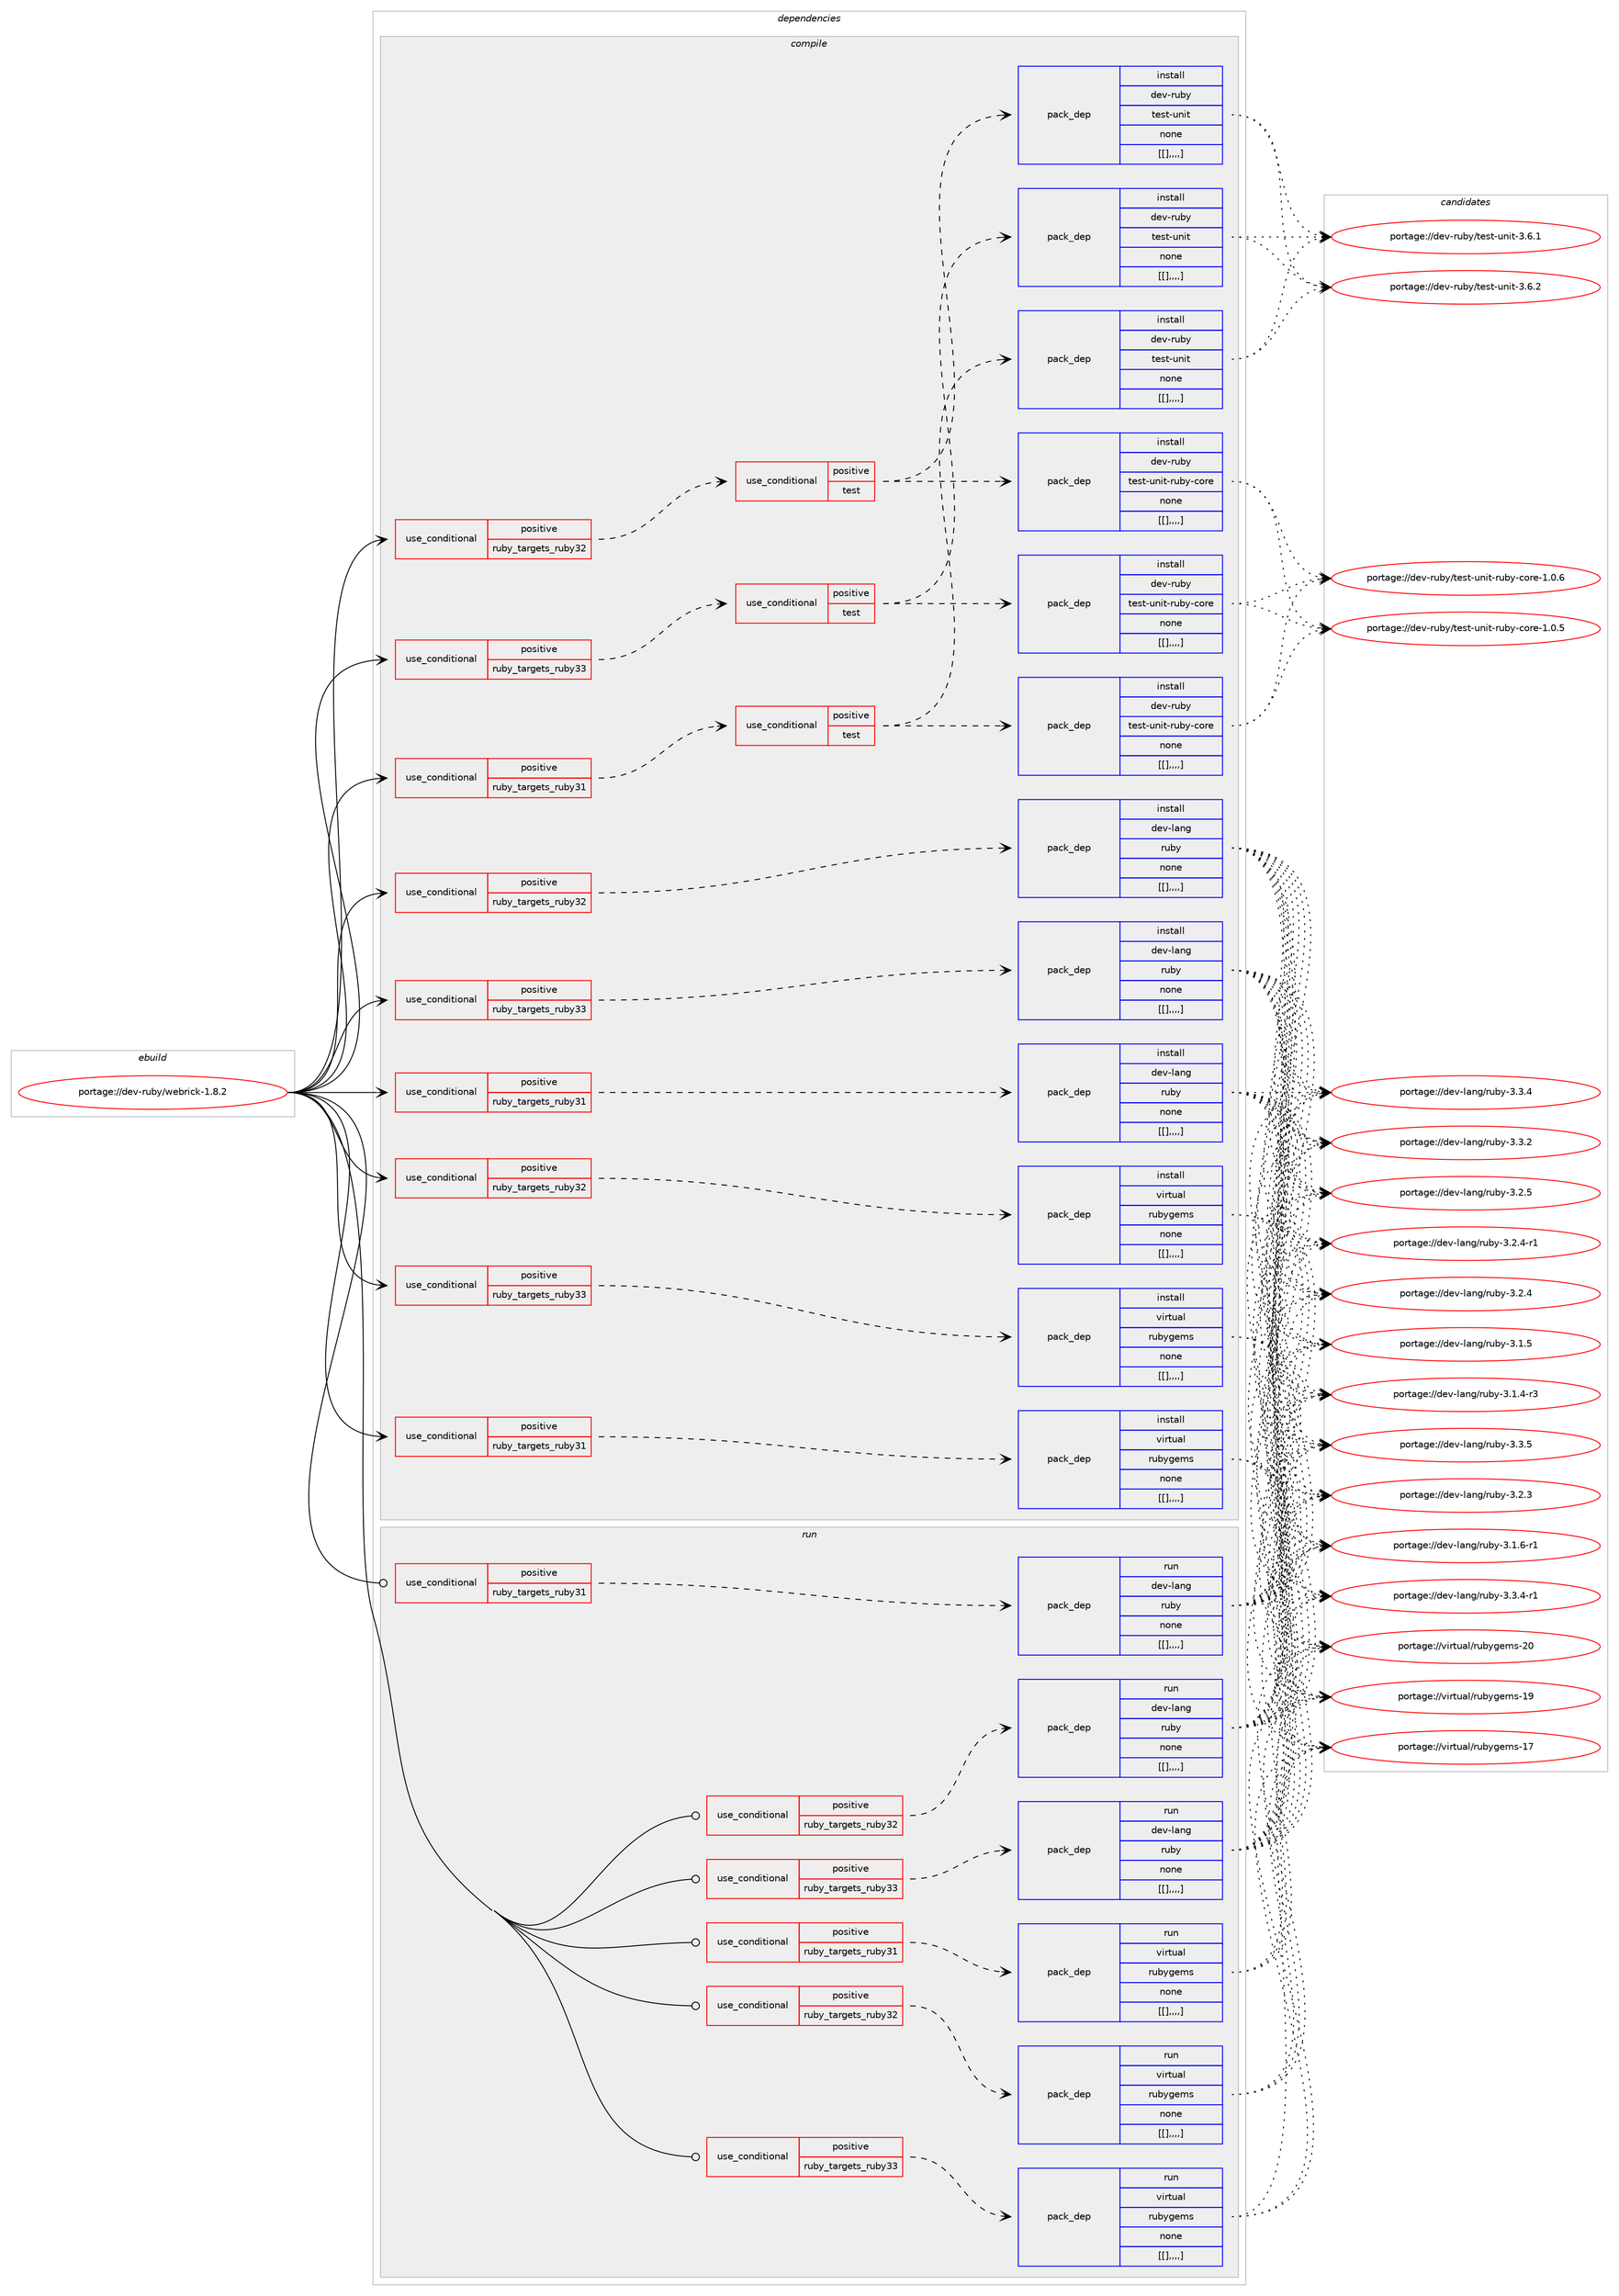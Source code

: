 digraph prolog {

# *************
# Graph options
# *************

newrank=true;
concentrate=true;
compound=true;
graph [rankdir=LR,fontname=Helvetica,fontsize=10,ranksep=1.5];#, ranksep=2.5, nodesep=0.2];
edge  [arrowhead=vee];
node  [fontname=Helvetica,fontsize=10];

# **********
# The ebuild
# **********

subgraph cluster_leftcol {
color=gray;
label=<<i>ebuild</i>>;
id [label="portage://dev-ruby/webrick-1.8.2", color=red, width=4, href="../dev-ruby/webrick-1.8.2.svg"];
}

# ****************
# The dependencies
# ****************

subgraph cluster_midcol {
color=gray;
label=<<i>dependencies</i>>;
subgraph cluster_compile {
fillcolor="#eeeeee";
style=filled;
label=<<i>compile</i>>;
subgraph cond63085 {
dependency219105 [label=<<TABLE BORDER="0" CELLBORDER="1" CELLSPACING="0" CELLPADDING="4"><TR><TD ROWSPAN="3" CELLPADDING="10">use_conditional</TD></TR><TR><TD>positive</TD></TR><TR><TD>ruby_targets_ruby31</TD></TR></TABLE>>, shape=none, color=red];
subgraph cond63096 {
dependency219130 [label=<<TABLE BORDER="0" CELLBORDER="1" CELLSPACING="0" CELLPADDING="4"><TR><TD ROWSPAN="3" CELLPADDING="10">use_conditional</TD></TR><TR><TD>positive</TD></TR><TR><TD>test</TD></TR></TABLE>>, shape=none, color=red];
subgraph pack154553 {
dependency219131 [label=<<TABLE BORDER="0" CELLBORDER="1" CELLSPACING="0" CELLPADDING="4" WIDTH="220"><TR><TD ROWSPAN="6" CELLPADDING="30">pack_dep</TD></TR><TR><TD WIDTH="110">install</TD></TR><TR><TD>dev-ruby</TD></TR><TR><TD>test-unit</TD></TR><TR><TD>none</TD></TR><TR><TD>[[],,,,]</TD></TR></TABLE>>, shape=none, color=blue];
}
dependency219130:e -> dependency219131:w [weight=20,style="dashed",arrowhead="vee"];
subgraph pack154557 {
dependency219174 [label=<<TABLE BORDER="0" CELLBORDER="1" CELLSPACING="0" CELLPADDING="4" WIDTH="220"><TR><TD ROWSPAN="6" CELLPADDING="30">pack_dep</TD></TR><TR><TD WIDTH="110">install</TD></TR><TR><TD>dev-ruby</TD></TR><TR><TD>test-unit-ruby-core</TD></TR><TR><TD>none</TD></TR><TR><TD>[[],,,,]</TD></TR></TABLE>>, shape=none, color=blue];
}
dependency219130:e -> dependency219174:w [weight=20,style="dashed",arrowhead="vee"];
}
dependency219105:e -> dependency219130:w [weight=20,style="dashed",arrowhead="vee"];
}
id:e -> dependency219105:w [weight=20,style="solid",arrowhead="vee"];
subgraph cond63153 {
dependency219276 [label=<<TABLE BORDER="0" CELLBORDER="1" CELLSPACING="0" CELLPADDING="4"><TR><TD ROWSPAN="3" CELLPADDING="10">use_conditional</TD></TR><TR><TD>positive</TD></TR><TR><TD>ruby_targets_ruby31</TD></TR></TABLE>>, shape=none, color=red];
subgraph pack154658 {
dependency219351 [label=<<TABLE BORDER="0" CELLBORDER="1" CELLSPACING="0" CELLPADDING="4" WIDTH="220"><TR><TD ROWSPAN="6" CELLPADDING="30">pack_dep</TD></TR><TR><TD WIDTH="110">install</TD></TR><TR><TD>dev-lang</TD></TR><TR><TD>ruby</TD></TR><TR><TD>none</TD></TR><TR><TD>[[],,,,]</TD></TR></TABLE>>, shape=none, color=blue];
}
dependency219276:e -> dependency219351:w [weight=20,style="dashed",arrowhead="vee"];
}
id:e -> dependency219276:w [weight=20,style="solid",arrowhead="vee"];
subgraph cond63230 {
dependency219400 [label=<<TABLE BORDER="0" CELLBORDER="1" CELLSPACING="0" CELLPADDING="4"><TR><TD ROWSPAN="3" CELLPADDING="10">use_conditional</TD></TR><TR><TD>positive</TD></TR><TR><TD>ruby_targets_ruby31</TD></TR></TABLE>>, shape=none, color=red];
subgraph pack154695 {
dependency219404 [label=<<TABLE BORDER="0" CELLBORDER="1" CELLSPACING="0" CELLPADDING="4" WIDTH="220"><TR><TD ROWSPAN="6" CELLPADDING="30">pack_dep</TD></TR><TR><TD WIDTH="110">install</TD></TR><TR><TD>virtual</TD></TR><TR><TD>rubygems</TD></TR><TR><TD>none</TD></TR><TR><TD>[[],,,,]</TD></TR></TABLE>>, shape=none, color=blue];
}
dependency219400:e -> dependency219404:w [weight=20,style="dashed",arrowhead="vee"];
}
id:e -> dependency219400:w [weight=20,style="solid",arrowhead="vee"];
subgraph cond63237 {
dependency219454 [label=<<TABLE BORDER="0" CELLBORDER="1" CELLSPACING="0" CELLPADDING="4"><TR><TD ROWSPAN="3" CELLPADDING="10">use_conditional</TD></TR><TR><TD>positive</TD></TR><TR><TD>ruby_targets_ruby32</TD></TR></TABLE>>, shape=none, color=red];
subgraph cond63255 {
dependency219462 [label=<<TABLE BORDER="0" CELLBORDER="1" CELLSPACING="0" CELLPADDING="4"><TR><TD ROWSPAN="3" CELLPADDING="10">use_conditional</TD></TR><TR><TD>positive</TD></TR><TR><TD>test</TD></TR></TABLE>>, shape=none, color=red];
subgraph pack154726 {
dependency219466 [label=<<TABLE BORDER="0" CELLBORDER="1" CELLSPACING="0" CELLPADDING="4" WIDTH="220"><TR><TD ROWSPAN="6" CELLPADDING="30">pack_dep</TD></TR><TR><TD WIDTH="110">install</TD></TR><TR><TD>dev-ruby</TD></TR><TR><TD>test-unit</TD></TR><TR><TD>none</TD></TR><TR><TD>[[],,,,]</TD></TR></TABLE>>, shape=none, color=blue];
}
dependency219462:e -> dependency219466:w [weight=20,style="dashed",arrowhead="vee"];
subgraph pack154730 {
dependency219469 [label=<<TABLE BORDER="0" CELLBORDER="1" CELLSPACING="0" CELLPADDING="4" WIDTH="220"><TR><TD ROWSPAN="6" CELLPADDING="30">pack_dep</TD></TR><TR><TD WIDTH="110">install</TD></TR><TR><TD>dev-ruby</TD></TR><TR><TD>test-unit-ruby-core</TD></TR><TR><TD>none</TD></TR><TR><TD>[[],,,,]</TD></TR></TABLE>>, shape=none, color=blue];
}
dependency219462:e -> dependency219469:w [weight=20,style="dashed",arrowhead="vee"];
}
dependency219454:e -> dependency219462:w [weight=20,style="dashed",arrowhead="vee"];
}
id:e -> dependency219454:w [weight=20,style="solid",arrowhead="vee"];
subgraph cond63266 {
dependency219512 [label=<<TABLE BORDER="0" CELLBORDER="1" CELLSPACING="0" CELLPADDING="4"><TR><TD ROWSPAN="3" CELLPADDING="10">use_conditional</TD></TR><TR><TD>positive</TD></TR><TR><TD>ruby_targets_ruby32</TD></TR></TABLE>>, shape=none, color=red];
subgraph pack154756 {
dependency219518 [label=<<TABLE BORDER="0" CELLBORDER="1" CELLSPACING="0" CELLPADDING="4" WIDTH="220"><TR><TD ROWSPAN="6" CELLPADDING="30">pack_dep</TD></TR><TR><TD WIDTH="110">install</TD></TR><TR><TD>dev-lang</TD></TR><TR><TD>ruby</TD></TR><TR><TD>none</TD></TR><TR><TD>[[],,,,]</TD></TR></TABLE>>, shape=none, color=blue];
}
dependency219512:e -> dependency219518:w [weight=20,style="dashed",arrowhead="vee"];
}
id:e -> dependency219512:w [weight=20,style="solid",arrowhead="vee"];
subgraph cond63287 {
dependency219543 [label=<<TABLE BORDER="0" CELLBORDER="1" CELLSPACING="0" CELLPADDING="4"><TR><TD ROWSPAN="3" CELLPADDING="10">use_conditional</TD></TR><TR><TD>positive</TD></TR><TR><TD>ruby_targets_ruby32</TD></TR></TABLE>>, shape=none, color=red];
subgraph pack154791 {
dependency219621 [label=<<TABLE BORDER="0" CELLBORDER="1" CELLSPACING="0" CELLPADDING="4" WIDTH="220"><TR><TD ROWSPAN="6" CELLPADDING="30">pack_dep</TD></TR><TR><TD WIDTH="110">install</TD></TR><TR><TD>virtual</TD></TR><TR><TD>rubygems</TD></TR><TR><TD>none</TD></TR><TR><TD>[[],,,,]</TD></TR></TABLE>>, shape=none, color=blue];
}
dependency219543:e -> dependency219621:w [weight=20,style="dashed",arrowhead="vee"];
}
id:e -> dependency219543:w [weight=20,style="solid",arrowhead="vee"];
subgraph cond63352 {
dependency219692 [label=<<TABLE BORDER="0" CELLBORDER="1" CELLSPACING="0" CELLPADDING="4"><TR><TD ROWSPAN="3" CELLPADDING="10">use_conditional</TD></TR><TR><TD>positive</TD></TR><TR><TD>ruby_targets_ruby33</TD></TR></TABLE>>, shape=none, color=red];
subgraph cond63380 {
dependency219739 [label=<<TABLE BORDER="0" CELLBORDER="1" CELLSPACING="0" CELLPADDING="4"><TR><TD ROWSPAN="3" CELLPADDING="10">use_conditional</TD></TR><TR><TD>positive</TD></TR><TR><TD>test</TD></TR></TABLE>>, shape=none, color=red];
subgraph pack154880 {
dependency219741 [label=<<TABLE BORDER="0" CELLBORDER="1" CELLSPACING="0" CELLPADDING="4" WIDTH="220"><TR><TD ROWSPAN="6" CELLPADDING="30">pack_dep</TD></TR><TR><TD WIDTH="110">install</TD></TR><TR><TD>dev-ruby</TD></TR><TR><TD>test-unit</TD></TR><TR><TD>none</TD></TR><TR><TD>[[],,,,]</TD></TR></TABLE>>, shape=none, color=blue];
}
dependency219739:e -> dependency219741:w [weight=20,style="dashed",arrowhead="vee"];
subgraph pack154904 {
dependency219781 [label=<<TABLE BORDER="0" CELLBORDER="1" CELLSPACING="0" CELLPADDING="4" WIDTH="220"><TR><TD ROWSPAN="6" CELLPADDING="30">pack_dep</TD></TR><TR><TD WIDTH="110">install</TD></TR><TR><TD>dev-ruby</TD></TR><TR><TD>test-unit-ruby-core</TD></TR><TR><TD>none</TD></TR><TR><TD>[[],,,,]</TD></TR></TABLE>>, shape=none, color=blue];
}
dependency219739:e -> dependency219781:w [weight=20,style="dashed",arrowhead="vee"];
}
dependency219692:e -> dependency219739:w [weight=20,style="dashed",arrowhead="vee"];
}
id:e -> dependency219692:w [weight=20,style="solid",arrowhead="vee"];
subgraph cond63456 {
dependency219930 [label=<<TABLE BORDER="0" CELLBORDER="1" CELLSPACING="0" CELLPADDING="4"><TR><TD ROWSPAN="3" CELLPADDING="10">use_conditional</TD></TR><TR><TD>positive</TD></TR><TR><TD>ruby_targets_ruby33</TD></TR></TABLE>>, shape=none, color=red];
subgraph pack154996 {
dependency219980 [label=<<TABLE BORDER="0" CELLBORDER="1" CELLSPACING="0" CELLPADDING="4" WIDTH="220"><TR><TD ROWSPAN="6" CELLPADDING="30">pack_dep</TD></TR><TR><TD WIDTH="110">install</TD></TR><TR><TD>dev-lang</TD></TR><TR><TD>ruby</TD></TR><TR><TD>none</TD></TR><TR><TD>[[],,,,]</TD></TR></TABLE>>, shape=none, color=blue];
}
dependency219930:e -> dependency219980:w [weight=20,style="dashed",arrowhead="vee"];
}
id:e -> dependency219930:w [weight=20,style="solid",arrowhead="vee"];
subgraph cond63494 {
dependency219983 [label=<<TABLE BORDER="0" CELLBORDER="1" CELLSPACING="0" CELLPADDING="4"><TR><TD ROWSPAN="3" CELLPADDING="10">use_conditional</TD></TR><TR><TD>positive</TD></TR><TR><TD>ruby_targets_ruby33</TD></TR></TABLE>>, shape=none, color=red];
subgraph pack155010 {
dependency219986 [label=<<TABLE BORDER="0" CELLBORDER="1" CELLSPACING="0" CELLPADDING="4" WIDTH="220"><TR><TD ROWSPAN="6" CELLPADDING="30">pack_dep</TD></TR><TR><TD WIDTH="110">install</TD></TR><TR><TD>virtual</TD></TR><TR><TD>rubygems</TD></TR><TR><TD>none</TD></TR><TR><TD>[[],,,,]</TD></TR></TABLE>>, shape=none, color=blue];
}
dependency219983:e -> dependency219986:w [weight=20,style="dashed",arrowhead="vee"];
}
id:e -> dependency219983:w [weight=20,style="solid",arrowhead="vee"];
}
subgraph cluster_compileandrun {
fillcolor="#eeeeee";
style=filled;
label=<<i>compile and run</i>>;
}
subgraph cluster_run {
fillcolor="#eeeeee";
style=filled;
label=<<i>run</i>>;
subgraph cond63515 {
dependency220095 [label=<<TABLE BORDER="0" CELLBORDER="1" CELLSPACING="0" CELLPADDING="4"><TR><TD ROWSPAN="3" CELLPADDING="10">use_conditional</TD></TR><TR><TD>positive</TD></TR><TR><TD>ruby_targets_ruby31</TD></TR></TABLE>>, shape=none, color=red];
subgraph pack155070 {
dependency220132 [label=<<TABLE BORDER="0" CELLBORDER="1" CELLSPACING="0" CELLPADDING="4" WIDTH="220"><TR><TD ROWSPAN="6" CELLPADDING="30">pack_dep</TD></TR><TR><TD WIDTH="110">run</TD></TR><TR><TD>dev-lang</TD></TR><TR><TD>ruby</TD></TR><TR><TD>none</TD></TR><TR><TD>[[],,,,]</TD></TR></TABLE>>, shape=none, color=blue];
}
dependency220095:e -> dependency220132:w [weight=20,style="dashed",arrowhead="vee"];
}
id:e -> dependency220095:w [weight=20,style="solid",arrowhead="odot"];
subgraph cond63557 {
dependency220169 [label=<<TABLE BORDER="0" CELLBORDER="1" CELLSPACING="0" CELLPADDING="4"><TR><TD ROWSPAN="3" CELLPADDING="10">use_conditional</TD></TR><TR><TD>positive</TD></TR><TR><TD>ruby_targets_ruby31</TD></TR></TABLE>>, shape=none, color=red];
subgraph pack155118 {
dependency220207 [label=<<TABLE BORDER="0" CELLBORDER="1" CELLSPACING="0" CELLPADDING="4" WIDTH="220"><TR><TD ROWSPAN="6" CELLPADDING="30">pack_dep</TD></TR><TR><TD WIDTH="110">run</TD></TR><TR><TD>virtual</TD></TR><TR><TD>rubygems</TD></TR><TR><TD>none</TD></TR><TR><TD>[[],,,,]</TD></TR></TABLE>>, shape=none, color=blue];
}
dependency220169:e -> dependency220207:w [weight=20,style="dashed",arrowhead="vee"];
}
id:e -> dependency220169:w [weight=20,style="solid",arrowhead="odot"];
subgraph cond63617 {
dependency220281 [label=<<TABLE BORDER="0" CELLBORDER="1" CELLSPACING="0" CELLPADDING="4"><TR><TD ROWSPAN="3" CELLPADDING="10">use_conditional</TD></TR><TR><TD>positive</TD></TR><TR><TD>ruby_targets_ruby32</TD></TR></TABLE>>, shape=none, color=red];
subgraph pack155177 {
dependency220284 [label=<<TABLE BORDER="0" CELLBORDER="1" CELLSPACING="0" CELLPADDING="4" WIDTH="220"><TR><TD ROWSPAN="6" CELLPADDING="30">pack_dep</TD></TR><TR><TD WIDTH="110">run</TD></TR><TR><TD>dev-lang</TD></TR><TR><TD>ruby</TD></TR><TR><TD>none</TD></TR><TR><TD>[[],,,,]</TD></TR></TABLE>>, shape=none, color=blue];
}
dependency220281:e -> dependency220284:w [weight=20,style="dashed",arrowhead="vee"];
}
id:e -> dependency220281:w [weight=20,style="solid",arrowhead="odot"];
subgraph cond63631 {
dependency220306 [label=<<TABLE BORDER="0" CELLBORDER="1" CELLSPACING="0" CELLPADDING="4"><TR><TD ROWSPAN="3" CELLPADDING="10">use_conditional</TD></TR><TR><TD>positive</TD></TR><TR><TD>ruby_targets_ruby32</TD></TR></TABLE>>, shape=none, color=red];
subgraph pack155193 {
dependency220328 [label=<<TABLE BORDER="0" CELLBORDER="1" CELLSPACING="0" CELLPADDING="4" WIDTH="220"><TR><TD ROWSPAN="6" CELLPADDING="30">pack_dep</TD></TR><TR><TD WIDTH="110">run</TD></TR><TR><TD>virtual</TD></TR><TR><TD>rubygems</TD></TR><TR><TD>none</TD></TR><TR><TD>[[],,,,]</TD></TR></TABLE>>, shape=none, color=blue];
}
dependency220306:e -> dependency220328:w [weight=20,style="dashed",arrowhead="vee"];
}
id:e -> dependency220306:w [weight=20,style="solid",arrowhead="odot"];
subgraph cond63644 {
dependency220351 [label=<<TABLE BORDER="0" CELLBORDER="1" CELLSPACING="0" CELLPADDING="4"><TR><TD ROWSPAN="3" CELLPADDING="10">use_conditional</TD></TR><TR><TD>positive</TD></TR><TR><TD>ruby_targets_ruby33</TD></TR></TABLE>>, shape=none, color=red];
subgraph pack155232 {
dependency220384 [label=<<TABLE BORDER="0" CELLBORDER="1" CELLSPACING="0" CELLPADDING="4" WIDTH="220"><TR><TD ROWSPAN="6" CELLPADDING="30">pack_dep</TD></TR><TR><TD WIDTH="110">run</TD></TR><TR><TD>dev-lang</TD></TR><TR><TD>ruby</TD></TR><TR><TD>none</TD></TR><TR><TD>[[],,,,]</TD></TR></TABLE>>, shape=none, color=blue];
}
dependency220351:e -> dependency220384:w [weight=20,style="dashed",arrowhead="vee"];
}
id:e -> dependency220351:w [weight=20,style="solid",arrowhead="odot"];
subgraph cond63665 {
dependency220463 [label=<<TABLE BORDER="0" CELLBORDER="1" CELLSPACING="0" CELLPADDING="4"><TR><TD ROWSPAN="3" CELLPADDING="10">use_conditional</TD></TR><TR><TD>positive</TD></TR><TR><TD>ruby_targets_ruby33</TD></TR></TABLE>>, shape=none, color=red];
subgraph pack155307 {
dependency220466 [label=<<TABLE BORDER="0" CELLBORDER="1" CELLSPACING="0" CELLPADDING="4" WIDTH="220"><TR><TD ROWSPAN="6" CELLPADDING="30">pack_dep</TD></TR><TR><TD WIDTH="110">run</TD></TR><TR><TD>virtual</TD></TR><TR><TD>rubygems</TD></TR><TR><TD>none</TD></TR><TR><TD>[[],,,,]</TD></TR></TABLE>>, shape=none, color=blue];
}
dependency220463:e -> dependency220466:w [weight=20,style="dashed",arrowhead="vee"];
}
id:e -> dependency220463:w [weight=20,style="solid",arrowhead="odot"];
}
}

# **************
# The candidates
# **************

subgraph cluster_choices {
rank=same;
color=gray;
label=<<i>candidates</i>>;

subgraph choice154887 {
color=black;
nodesep=1;
choice10010111845114117981214711610111511645117110105116455146544650 [label="portage://dev-ruby/test-unit-3.6.2", color=red, width=4,href="../dev-ruby/test-unit-3.6.2.svg"];
choice10010111845114117981214711610111511645117110105116455146544649 [label="portage://dev-ruby/test-unit-3.6.1", color=red, width=4,href="../dev-ruby/test-unit-3.6.1.svg"];
dependency219131:e -> choice10010111845114117981214711610111511645117110105116455146544650:w [style=dotted,weight="100"];
dependency219131:e -> choice10010111845114117981214711610111511645117110105116455146544649:w [style=dotted,weight="100"];
}
subgraph choice154900 {
color=black;
nodesep=1;
choice1001011184511411798121471161011151164511711010511645114117981214599111114101454946484654 [label="portage://dev-ruby/test-unit-ruby-core-1.0.6", color=red, width=4,href="../dev-ruby/test-unit-ruby-core-1.0.6.svg"];
choice1001011184511411798121471161011151164511711010511645114117981214599111114101454946484653 [label="portage://dev-ruby/test-unit-ruby-core-1.0.5", color=red, width=4,href="../dev-ruby/test-unit-ruby-core-1.0.5.svg"];
dependency219174:e -> choice1001011184511411798121471161011151164511711010511645114117981214599111114101454946484654:w [style=dotted,weight="100"];
dependency219174:e -> choice1001011184511411798121471161011151164511711010511645114117981214599111114101454946484653:w [style=dotted,weight="100"];
}
subgraph choice154904 {
color=black;
nodesep=1;
choice10010111845108971101034711411798121455146514653 [label="portage://dev-lang/ruby-3.3.5", color=red, width=4,href="../dev-lang/ruby-3.3.5.svg"];
choice100101118451089711010347114117981214551465146524511449 [label="portage://dev-lang/ruby-3.3.4-r1", color=red, width=4,href="../dev-lang/ruby-3.3.4-r1.svg"];
choice10010111845108971101034711411798121455146514652 [label="portage://dev-lang/ruby-3.3.4", color=red, width=4,href="../dev-lang/ruby-3.3.4.svg"];
choice10010111845108971101034711411798121455146514650 [label="portage://dev-lang/ruby-3.3.2", color=red, width=4,href="../dev-lang/ruby-3.3.2.svg"];
choice10010111845108971101034711411798121455146504653 [label="portage://dev-lang/ruby-3.2.5", color=red, width=4,href="../dev-lang/ruby-3.2.5.svg"];
choice100101118451089711010347114117981214551465046524511449 [label="portage://dev-lang/ruby-3.2.4-r1", color=red, width=4,href="../dev-lang/ruby-3.2.4-r1.svg"];
choice10010111845108971101034711411798121455146504652 [label="portage://dev-lang/ruby-3.2.4", color=red, width=4,href="../dev-lang/ruby-3.2.4.svg"];
choice10010111845108971101034711411798121455146504651 [label="portage://dev-lang/ruby-3.2.3", color=red, width=4,href="../dev-lang/ruby-3.2.3.svg"];
choice100101118451089711010347114117981214551464946544511449 [label="portage://dev-lang/ruby-3.1.6-r1", color=red, width=4,href="../dev-lang/ruby-3.1.6-r1.svg"];
choice10010111845108971101034711411798121455146494653 [label="portage://dev-lang/ruby-3.1.5", color=red, width=4,href="../dev-lang/ruby-3.1.5.svg"];
choice100101118451089711010347114117981214551464946524511451 [label="portage://dev-lang/ruby-3.1.4-r3", color=red, width=4,href="../dev-lang/ruby-3.1.4-r3.svg"];
dependency219351:e -> choice10010111845108971101034711411798121455146514653:w [style=dotted,weight="100"];
dependency219351:e -> choice100101118451089711010347114117981214551465146524511449:w [style=dotted,weight="100"];
dependency219351:e -> choice10010111845108971101034711411798121455146514652:w [style=dotted,weight="100"];
dependency219351:e -> choice10010111845108971101034711411798121455146514650:w [style=dotted,weight="100"];
dependency219351:e -> choice10010111845108971101034711411798121455146504653:w [style=dotted,weight="100"];
dependency219351:e -> choice100101118451089711010347114117981214551465046524511449:w [style=dotted,weight="100"];
dependency219351:e -> choice10010111845108971101034711411798121455146504652:w [style=dotted,weight="100"];
dependency219351:e -> choice10010111845108971101034711411798121455146504651:w [style=dotted,weight="100"];
dependency219351:e -> choice100101118451089711010347114117981214551464946544511449:w [style=dotted,weight="100"];
dependency219351:e -> choice10010111845108971101034711411798121455146494653:w [style=dotted,weight="100"];
dependency219351:e -> choice100101118451089711010347114117981214551464946524511451:w [style=dotted,weight="100"];
}
subgraph choice154961 {
color=black;
nodesep=1;
choice118105114116117971084711411798121103101109115455048 [label="portage://virtual/rubygems-20", color=red, width=4,href="../virtual/rubygems-20.svg"];
choice118105114116117971084711411798121103101109115454957 [label="portage://virtual/rubygems-19", color=red, width=4,href="../virtual/rubygems-19.svg"];
choice118105114116117971084711411798121103101109115454955 [label="portage://virtual/rubygems-17", color=red, width=4,href="../virtual/rubygems-17.svg"];
dependency219404:e -> choice118105114116117971084711411798121103101109115455048:w [style=dotted,weight="100"];
dependency219404:e -> choice118105114116117971084711411798121103101109115454957:w [style=dotted,weight="100"];
dependency219404:e -> choice118105114116117971084711411798121103101109115454955:w [style=dotted,weight="100"];
}
subgraph choice154965 {
color=black;
nodesep=1;
choice10010111845114117981214711610111511645117110105116455146544650 [label="portage://dev-ruby/test-unit-3.6.2", color=red, width=4,href="../dev-ruby/test-unit-3.6.2.svg"];
choice10010111845114117981214711610111511645117110105116455146544649 [label="portage://dev-ruby/test-unit-3.6.1", color=red, width=4,href="../dev-ruby/test-unit-3.6.1.svg"];
dependency219466:e -> choice10010111845114117981214711610111511645117110105116455146544650:w [style=dotted,weight="100"];
dependency219466:e -> choice10010111845114117981214711610111511645117110105116455146544649:w [style=dotted,weight="100"];
}
subgraph choice154968 {
color=black;
nodesep=1;
choice1001011184511411798121471161011151164511711010511645114117981214599111114101454946484654 [label="portage://dev-ruby/test-unit-ruby-core-1.0.6", color=red, width=4,href="../dev-ruby/test-unit-ruby-core-1.0.6.svg"];
choice1001011184511411798121471161011151164511711010511645114117981214599111114101454946484653 [label="portage://dev-ruby/test-unit-ruby-core-1.0.5", color=red, width=4,href="../dev-ruby/test-unit-ruby-core-1.0.5.svg"];
dependency219469:e -> choice1001011184511411798121471161011151164511711010511645114117981214599111114101454946484654:w [style=dotted,weight="100"];
dependency219469:e -> choice1001011184511411798121471161011151164511711010511645114117981214599111114101454946484653:w [style=dotted,weight="100"];
}
subgraph choice154974 {
color=black;
nodesep=1;
choice10010111845108971101034711411798121455146514653 [label="portage://dev-lang/ruby-3.3.5", color=red, width=4,href="../dev-lang/ruby-3.3.5.svg"];
choice100101118451089711010347114117981214551465146524511449 [label="portage://dev-lang/ruby-3.3.4-r1", color=red, width=4,href="../dev-lang/ruby-3.3.4-r1.svg"];
choice10010111845108971101034711411798121455146514652 [label="portage://dev-lang/ruby-3.3.4", color=red, width=4,href="../dev-lang/ruby-3.3.4.svg"];
choice10010111845108971101034711411798121455146514650 [label="portage://dev-lang/ruby-3.3.2", color=red, width=4,href="../dev-lang/ruby-3.3.2.svg"];
choice10010111845108971101034711411798121455146504653 [label="portage://dev-lang/ruby-3.2.5", color=red, width=4,href="../dev-lang/ruby-3.2.5.svg"];
choice100101118451089711010347114117981214551465046524511449 [label="portage://dev-lang/ruby-3.2.4-r1", color=red, width=4,href="../dev-lang/ruby-3.2.4-r1.svg"];
choice10010111845108971101034711411798121455146504652 [label="portage://dev-lang/ruby-3.2.4", color=red, width=4,href="../dev-lang/ruby-3.2.4.svg"];
choice10010111845108971101034711411798121455146504651 [label="portage://dev-lang/ruby-3.2.3", color=red, width=4,href="../dev-lang/ruby-3.2.3.svg"];
choice100101118451089711010347114117981214551464946544511449 [label="portage://dev-lang/ruby-3.1.6-r1", color=red, width=4,href="../dev-lang/ruby-3.1.6-r1.svg"];
choice10010111845108971101034711411798121455146494653 [label="portage://dev-lang/ruby-3.1.5", color=red, width=4,href="../dev-lang/ruby-3.1.5.svg"];
choice100101118451089711010347114117981214551464946524511451 [label="portage://dev-lang/ruby-3.1.4-r3", color=red, width=4,href="../dev-lang/ruby-3.1.4-r3.svg"];
dependency219518:e -> choice10010111845108971101034711411798121455146514653:w [style=dotted,weight="100"];
dependency219518:e -> choice100101118451089711010347114117981214551465146524511449:w [style=dotted,weight="100"];
dependency219518:e -> choice10010111845108971101034711411798121455146514652:w [style=dotted,weight="100"];
dependency219518:e -> choice10010111845108971101034711411798121455146514650:w [style=dotted,weight="100"];
dependency219518:e -> choice10010111845108971101034711411798121455146504653:w [style=dotted,weight="100"];
dependency219518:e -> choice100101118451089711010347114117981214551465046524511449:w [style=dotted,weight="100"];
dependency219518:e -> choice10010111845108971101034711411798121455146504652:w [style=dotted,weight="100"];
dependency219518:e -> choice10010111845108971101034711411798121455146504651:w [style=dotted,weight="100"];
dependency219518:e -> choice100101118451089711010347114117981214551464946544511449:w [style=dotted,weight="100"];
dependency219518:e -> choice10010111845108971101034711411798121455146494653:w [style=dotted,weight="100"];
dependency219518:e -> choice100101118451089711010347114117981214551464946524511451:w [style=dotted,weight="100"];
}
subgraph choice154980 {
color=black;
nodesep=1;
choice118105114116117971084711411798121103101109115455048 [label="portage://virtual/rubygems-20", color=red, width=4,href="../virtual/rubygems-20.svg"];
choice118105114116117971084711411798121103101109115454957 [label="portage://virtual/rubygems-19", color=red, width=4,href="../virtual/rubygems-19.svg"];
choice118105114116117971084711411798121103101109115454955 [label="portage://virtual/rubygems-17", color=red, width=4,href="../virtual/rubygems-17.svg"];
dependency219621:e -> choice118105114116117971084711411798121103101109115455048:w [style=dotted,weight="100"];
dependency219621:e -> choice118105114116117971084711411798121103101109115454957:w [style=dotted,weight="100"];
dependency219621:e -> choice118105114116117971084711411798121103101109115454955:w [style=dotted,weight="100"];
}
subgraph choice154996 {
color=black;
nodesep=1;
choice10010111845114117981214711610111511645117110105116455146544650 [label="portage://dev-ruby/test-unit-3.6.2", color=red, width=4,href="../dev-ruby/test-unit-3.6.2.svg"];
choice10010111845114117981214711610111511645117110105116455146544649 [label="portage://dev-ruby/test-unit-3.6.1", color=red, width=4,href="../dev-ruby/test-unit-3.6.1.svg"];
dependency219741:e -> choice10010111845114117981214711610111511645117110105116455146544650:w [style=dotted,weight="100"];
dependency219741:e -> choice10010111845114117981214711610111511645117110105116455146544649:w [style=dotted,weight="100"];
}
subgraph choice154999 {
color=black;
nodesep=1;
choice1001011184511411798121471161011151164511711010511645114117981214599111114101454946484654 [label="portage://dev-ruby/test-unit-ruby-core-1.0.6", color=red, width=4,href="../dev-ruby/test-unit-ruby-core-1.0.6.svg"];
choice1001011184511411798121471161011151164511711010511645114117981214599111114101454946484653 [label="portage://dev-ruby/test-unit-ruby-core-1.0.5", color=red, width=4,href="../dev-ruby/test-unit-ruby-core-1.0.5.svg"];
dependency219781:e -> choice1001011184511411798121471161011151164511711010511645114117981214599111114101454946484654:w [style=dotted,weight="100"];
dependency219781:e -> choice1001011184511411798121471161011151164511711010511645114117981214599111114101454946484653:w [style=dotted,weight="100"];
}
subgraph choice155017 {
color=black;
nodesep=1;
choice10010111845108971101034711411798121455146514653 [label="portage://dev-lang/ruby-3.3.5", color=red, width=4,href="../dev-lang/ruby-3.3.5.svg"];
choice100101118451089711010347114117981214551465146524511449 [label="portage://dev-lang/ruby-3.3.4-r1", color=red, width=4,href="../dev-lang/ruby-3.3.4-r1.svg"];
choice10010111845108971101034711411798121455146514652 [label="portage://dev-lang/ruby-3.3.4", color=red, width=4,href="../dev-lang/ruby-3.3.4.svg"];
choice10010111845108971101034711411798121455146514650 [label="portage://dev-lang/ruby-3.3.2", color=red, width=4,href="../dev-lang/ruby-3.3.2.svg"];
choice10010111845108971101034711411798121455146504653 [label="portage://dev-lang/ruby-3.2.5", color=red, width=4,href="../dev-lang/ruby-3.2.5.svg"];
choice100101118451089711010347114117981214551465046524511449 [label="portage://dev-lang/ruby-3.2.4-r1", color=red, width=4,href="../dev-lang/ruby-3.2.4-r1.svg"];
choice10010111845108971101034711411798121455146504652 [label="portage://dev-lang/ruby-3.2.4", color=red, width=4,href="../dev-lang/ruby-3.2.4.svg"];
choice10010111845108971101034711411798121455146504651 [label="portage://dev-lang/ruby-3.2.3", color=red, width=4,href="../dev-lang/ruby-3.2.3.svg"];
choice100101118451089711010347114117981214551464946544511449 [label="portage://dev-lang/ruby-3.1.6-r1", color=red, width=4,href="../dev-lang/ruby-3.1.6-r1.svg"];
choice10010111845108971101034711411798121455146494653 [label="portage://dev-lang/ruby-3.1.5", color=red, width=4,href="../dev-lang/ruby-3.1.5.svg"];
choice100101118451089711010347114117981214551464946524511451 [label="portage://dev-lang/ruby-3.1.4-r3", color=red, width=4,href="../dev-lang/ruby-3.1.4-r3.svg"];
dependency219980:e -> choice10010111845108971101034711411798121455146514653:w [style=dotted,weight="100"];
dependency219980:e -> choice100101118451089711010347114117981214551465146524511449:w [style=dotted,weight="100"];
dependency219980:e -> choice10010111845108971101034711411798121455146514652:w [style=dotted,weight="100"];
dependency219980:e -> choice10010111845108971101034711411798121455146514650:w [style=dotted,weight="100"];
dependency219980:e -> choice10010111845108971101034711411798121455146504653:w [style=dotted,weight="100"];
dependency219980:e -> choice100101118451089711010347114117981214551465046524511449:w [style=dotted,weight="100"];
dependency219980:e -> choice10010111845108971101034711411798121455146504652:w [style=dotted,weight="100"];
dependency219980:e -> choice10010111845108971101034711411798121455146504651:w [style=dotted,weight="100"];
dependency219980:e -> choice100101118451089711010347114117981214551464946544511449:w [style=dotted,weight="100"];
dependency219980:e -> choice10010111845108971101034711411798121455146494653:w [style=dotted,weight="100"];
dependency219980:e -> choice100101118451089711010347114117981214551464946524511451:w [style=dotted,weight="100"];
}
subgraph choice155054 {
color=black;
nodesep=1;
choice118105114116117971084711411798121103101109115455048 [label="portage://virtual/rubygems-20", color=red, width=4,href="../virtual/rubygems-20.svg"];
choice118105114116117971084711411798121103101109115454957 [label="portage://virtual/rubygems-19", color=red, width=4,href="../virtual/rubygems-19.svg"];
choice118105114116117971084711411798121103101109115454955 [label="portage://virtual/rubygems-17", color=red, width=4,href="../virtual/rubygems-17.svg"];
dependency219986:e -> choice118105114116117971084711411798121103101109115455048:w [style=dotted,weight="100"];
dependency219986:e -> choice118105114116117971084711411798121103101109115454957:w [style=dotted,weight="100"];
dependency219986:e -> choice118105114116117971084711411798121103101109115454955:w [style=dotted,weight="100"];
}
subgraph choice155058 {
color=black;
nodesep=1;
choice10010111845108971101034711411798121455146514653 [label="portage://dev-lang/ruby-3.3.5", color=red, width=4,href="../dev-lang/ruby-3.3.5.svg"];
choice100101118451089711010347114117981214551465146524511449 [label="portage://dev-lang/ruby-3.3.4-r1", color=red, width=4,href="../dev-lang/ruby-3.3.4-r1.svg"];
choice10010111845108971101034711411798121455146514652 [label="portage://dev-lang/ruby-3.3.4", color=red, width=4,href="../dev-lang/ruby-3.3.4.svg"];
choice10010111845108971101034711411798121455146514650 [label="portage://dev-lang/ruby-3.3.2", color=red, width=4,href="../dev-lang/ruby-3.3.2.svg"];
choice10010111845108971101034711411798121455146504653 [label="portage://dev-lang/ruby-3.2.5", color=red, width=4,href="../dev-lang/ruby-3.2.5.svg"];
choice100101118451089711010347114117981214551465046524511449 [label="portage://dev-lang/ruby-3.2.4-r1", color=red, width=4,href="../dev-lang/ruby-3.2.4-r1.svg"];
choice10010111845108971101034711411798121455146504652 [label="portage://dev-lang/ruby-3.2.4", color=red, width=4,href="../dev-lang/ruby-3.2.4.svg"];
choice10010111845108971101034711411798121455146504651 [label="portage://dev-lang/ruby-3.2.3", color=red, width=4,href="../dev-lang/ruby-3.2.3.svg"];
choice100101118451089711010347114117981214551464946544511449 [label="portage://dev-lang/ruby-3.1.6-r1", color=red, width=4,href="../dev-lang/ruby-3.1.6-r1.svg"];
choice10010111845108971101034711411798121455146494653 [label="portage://dev-lang/ruby-3.1.5", color=red, width=4,href="../dev-lang/ruby-3.1.5.svg"];
choice100101118451089711010347114117981214551464946524511451 [label="portage://dev-lang/ruby-3.1.4-r3", color=red, width=4,href="../dev-lang/ruby-3.1.4-r3.svg"];
dependency220132:e -> choice10010111845108971101034711411798121455146514653:w [style=dotted,weight="100"];
dependency220132:e -> choice100101118451089711010347114117981214551465146524511449:w [style=dotted,weight="100"];
dependency220132:e -> choice10010111845108971101034711411798121455146514652:w [style=dotted,weight="100"];
dependency220132:e -> choice10010111845108971101034711411798121455146514650:w [style=dotted,weight="100"];
dependency220132:e -> choice10010111845108971101034711411798121455146504653:w [style=dotted,weight="100"];
dependency220132:e -> choice100101118451089711010347114117981214551465046524511449:w [style=dotted,weight="100"];
dependency220132:e -> choice10010111845108971101034711411798121455146504652:w [style=dotted,weight="100"];
dependency220132:e -> choice10010111845108971101034711411798121455146504651:w [style=dotted,weight="100"];
dependency220132:e -> choice100101118451089711010347114117981214551464946544511449:w [style=dotted,weight="100"];
dependency220132:e -> choice10010111845108971101034711411798121455146494653:w [style=dotted,weight="100"];
dependency220132:e -> choice100101118451089711010347114117981214551464946524511451:w [style=dotted,weight="100"];
}
subgraph choice155082 {
color=black;
nodesep=1;
choice118105114116117971084711411798121103101109115455048 [label="portage://virtual/rubygems-20", color=red, width=4,href="../virtual/rubygems-20.svg"];
choice118105114116117971084711411798121103101109115454957 [label="portage://virtual/rubygems-19", color=red, width=4,href="../virtual/rubygems-19.svg"];
choice118105114116117971084711411798121103101109115454955 [label="portage://virtual/rubygems-17", color=red, width=4,href="../virtual/rubygems-17.svg"];
dependency220207:e -> choice118105114116117971084711411798121103101109115455048:w [style=dotted,weight="100"];
dependency220207:e -> choice118105114116117971084711411798121103101109115454957:w [style=dotted,weight="100"];
dependency220207:e -> choice118105114116117971084711411798121103101109115454955:w [style=dotted,weight="100"];
}
subgraph choice155114 {
color=black;
nodesep=1;
choice10010111845108971101034711411798121455146514653 [label="portage://dev-lang/ruby-3.3.5", color=red, width=4,href="../dev-lang/ruby-3.3.5.svg"];
choice100101118451089711010347114117981214551465146524511449 [label="portage://dev-lang/ruby-3.3.4-r1", color=red, width=4,href="../dev-lang/ruby-3.3.4-r1.svg"];
choice10010111845108971101034711411798121455146514652 [label="portage://dev-lang/ruby-3.3.4", color=red, width=4,href="../dev-lang/ruby-3.3.4.svg"];
choice10010111845108971101034711411798121455146514650 [label="portage://dev-lang/ruby-3.3.2", color=red, width=4,href="../dev-lang/ruby-3.3.2.svg"];
choice10010111845108971101034711411798121455146504653 [label="portage://dev-lang/ruby-3.2.5", color=red, width=4,href="../dev-lang/ruby-3.2.5.svg"];
choice100101118451089711010347114117981214551465046524511449 [label="portage://dev-lang/ruby-3.2.4-r1", color=red, width=4,href="../dev-lang/ruby-3.2.4-r1.svg"];
choice10010111845108971101034711411798121455146504652 [label="portage://dev-lang/ruby-3.2.4", color=red, width=4,href="../dev-lang/ruby-3.2.4.svg"];
choice10010111845108971101034711411798121455146504651 [label="portage://dev-lang/ruby-3.2.3", color=red, width=4,href="../dev-lang/ruby-3.2.3.svg"];
choice100101118451089711010347114117981214551464946544511449 [label="portage://dev-lang/ruby-3.1.6-r1", color=red, width=4,href="../dev-lang/ruby-3.1.6-r1.svg"];
choice10010111845108971101034711411798121455146494653 [label="portage://dev-lang/ruby-3.1.5", color=red, width=4,href="../dev-lang/ruby-3.1.5.svg"];
choice100101118451089711010347114117981214551464946524511451 [label="portage://dev-lang/ruby-3.1.4-r3", color=red, width=4,href="../dev-lang/ruby-3.1.4-r3.svg"];
dependency220284:e -> choice10010111845108971101034711411798121455146514653:w [style=dotted,weight="100"];
dependency220284:e -> choice100101118451089711010347114117981214551465146524511449:w [style=dotted,weight="100"];
dependency220284:e -> choice10010111845108971101034711411798121455146514652:w [style=dotted,weight="100"];
dependency220284:e -> choice10010111845108971101034711411798121455146514650:w [style=dotted,weight="100"];
dependency220284:e -> choice10010111845108971101034711411798121455146504653:w [style=dotted,weight="100"];
dependency220284:e -> choice100101118451089711010347114117981214551465046524511449:w [style=dotted,weight="100"];
dependency220284:e -> choice10010111845108971101034711411798121455146504652:w [style=dotted,weight="100"];
dependency220284:e -> choice10010111845108971101034711411798121455146504651:w [style=dotted,weight="100"];
dependency220284:e -> choice100101118451089711010347114117981214551464946544511449:w [style=dotted,weight="100"];
dependency220284:e -> choice10010111845108971101034711411798121455146494653:w [style=dotted,weight="100"];
dependency220284:e -> choice100101118451089711010347114117981214551464946524511451:w [style=dotted,weight="100"];
}
subgraph choice155226 {
color=black;
nodesep=1;
choice118105114116117971084711411798121103101109115455048 [label="portage://virtual/rubygems-20", color=red, width=4,href="../virtual/rubygems-20.svg"];
choice118105114116117971084711411798121103101109115454957 [label="portage://virtual/rubygems-19", color=red, width=4,href="../virtual/rubygems-19.svg"];
choice118105114116117971084711411798121103101109115454955 [label="portage://virtual/rubygems-17", color=red, width=4,href="../virtual/rubygems-17.svg"];
dependency220328:e -> choice118105114116117971084711411798121103101109115455048:w [style=dotted,weight="100"];
dependency220328:e -> choice118105114116117971084711411798121103101109115454957:w [style=dotted,weight="100"];
dependency220328:e -> choice118105114116117971084711411798121103101109115454955:w [style=dotted,weight="100"];
}
subgraph choice155232 {
color=black;
nodesep=1;
choice10010111845108971101034711411798121455146514653 [label="portage://dev-lang/ruby-3.3.5", color=red, width=4,href="../dev-lang/ruby-3.3.5.svg"];
choice100101118451089711010347114117981214551465146524511449 [label="portage://dev-lang/ruby-3.3.4-r1", color=red, width=4,href="../dev-lang/ruby-3.3.4-r1.svg"];
choice10010111845108971101034711411798121455146514652 [label="portage://dev-lang/ruby-3.3.4", color=red, width=4,href="../dev-lang/ruby-3.3.4.svg"];
choice10010111845108971101034711411798121455146514650 [label="portage://dev-lang/ruby-3.3.2", color=red, width=4,href="../dev-lang/ruby-3.3.2.svg"];
choice10010111845108971101034711411798121455146504653 [label="portage://dev-lang/ruby-3.2.5", color=red, width=4,href="../dev-lang/ruby-3.2.5.svg"];
choice100101118451089711010347114117981214551465046524511449 [label="portage://dev-lang/ruby-3.2.4-r1", color=red, width=4,href="../dev-lang/ruby-3.2.4-r1.svg"];
choice10010111845108971101034711411798121455146504652 [label="portage://dev-lang/ruby-3.2.4", color=red, width=4,href="../dev-lang/ruby-3.2.4.svg"];
choice10010111845108971101034711411798121455146504651 [label="portage://dev-lang/ruby-3.2.3", color=red, width=4,href="../dev-lang/ruby-3.2.3.svg"];
choice100101118451089711010347114117981214551464946544511449 [label="portage://dev-lang/ruby-3.1.6-r1", color=red, width=4,href="../dev-lang/ruby-3.1.6-r1.svg"];
choice10010111845108971101034711411798121455146494653 [label="portage://dev-lang/ruby-3.1.5", color=red, width=4,href="../dev-lang/ruby-3.1.5.svg"];
choice100101118451089711010347114117981214551464946524511451 [label="portage://dev-lang/ruby-3.1.4-r3", color=red, width=4,href="../dev-lang/ruby-3.1.4-r3.svg"];
dependency220384:e -> choice10010111845108971101034711411798121455146514653:w [style=dotted,weight="100"];
dependency220384:e -> choice100101118451089711010347114117981214551465146524511449:w [style=dotted,weight="100"];
dependency220384:e -> choice10010111845108971101034711411798121455146514652:w [style=dotted,weight="100"];
dependency220384:e -> choice10010111845108971101034711411798121455146514650:w [style=dotted,weight="100"];
dependency220384:e -> choice10010111845108971101034711411798121455146504653:w [style=dotted,weight="100"];
dependency220384:e -> choice100101118451089711010347114117981214551465046524511449:w [style=dotted,weight="100"];
dependency220384:e -> choice10010111845108971101034711411798121455146504652:w [style=dotted,weight="100"];
dependency220384:e -> choice10010111845108971101034711411798121455146504651:w [style=dotted,weight="100"];
dependency220384:e -> choice100101118451089711010347114117981214551464946544511449:w [style=dotted,weight="100"];
dependency220384:e -> choice10010111845108971101034711411798121455146494653:w [style=dotted,weight="100"];
dependency220384:e -> choice100101118451089711010347114117981214551464946524511451:w [style=dotted,weight="100"];
}
subgraph choice155249 {
color=black;
nodesep=1;
choice118105114116117971084711411798121103101109115455048 [label="portage://virtual/rubygems-20", color=red, width=4,href="../virtual/rubygems-20.svg"];
choice118105114116117971084711411798121103101109115454957 [label="portage://virtual/rubygems-19", color=red, width=4,href="../virtual/rubygems-19.svg"];
choice118105114116117971084711411798121103101109115454955 [label="portage://virtual/rubygems-17", color=red, width=4,href="../virtual/rubygems-17.svg"];
dependency220466:e -> choice118105114116117971084711411798121103101109115455048:w [style=dotted,weight="100"];
dependency220466:e -> choice118105114116117971084711411798121103101109115454957:w [style=dotted,weight="100"];
dependency220466:e -> choice118105114116117971084711411798121103101109115454955:w [style=dotted,weight="100"];
}
}

}
